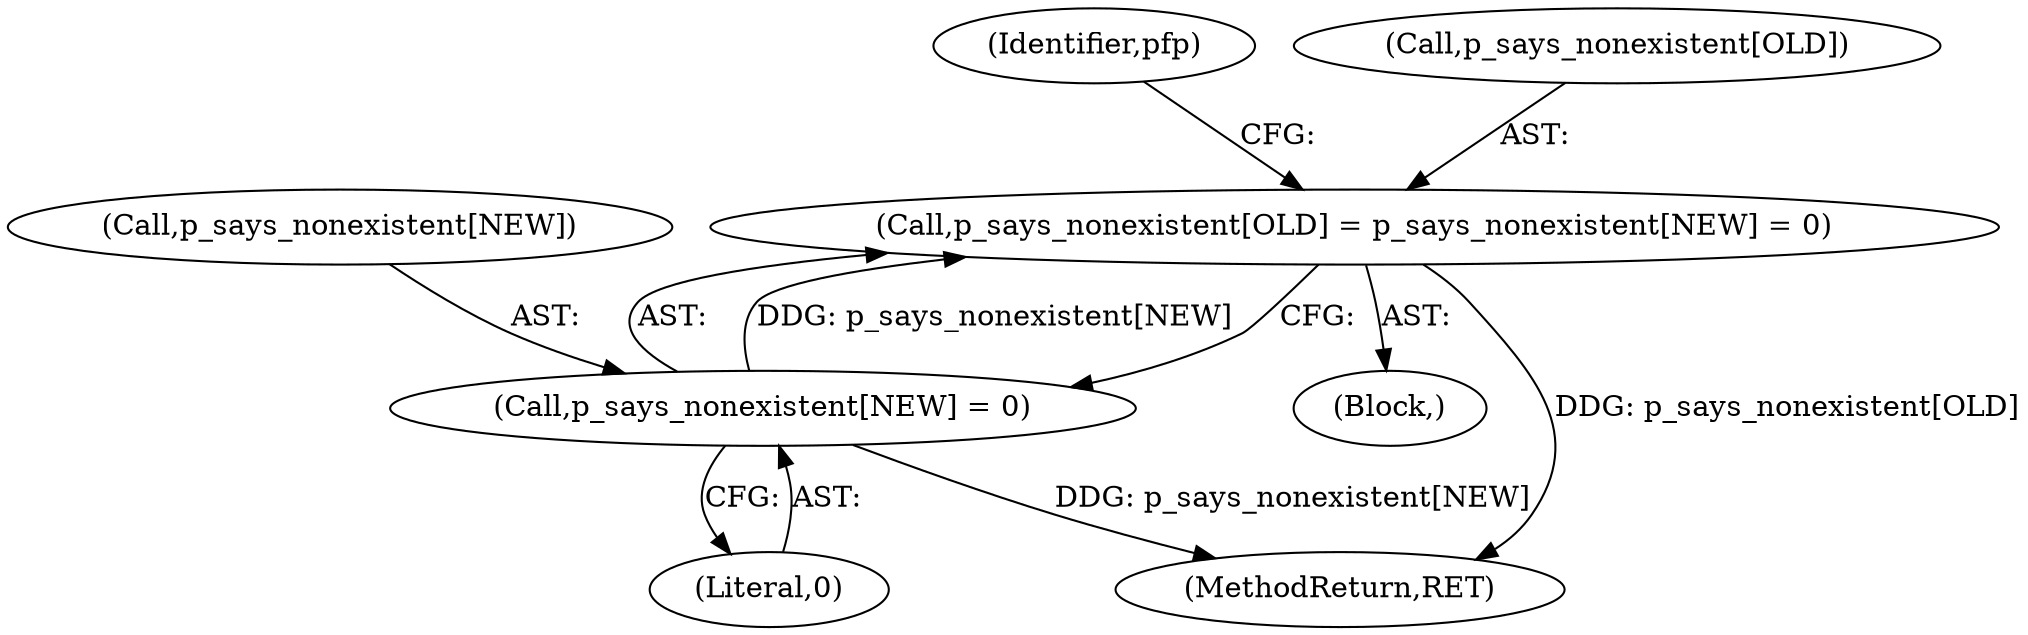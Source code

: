 digraph "0_savannah_f290f48a621867084884bfff87f8093c15195e6a@array" {
"1000327" [label="(Call,p_says_nonexistent[OLD] = p_says_nonexistent[NEW] = 0)"];
"1000331" [label="(Call,p_says_nonexistent[NEW] = 0)"];
"1000331" [label="(Call,p_says_nonexistent[NEW] = 0)"];
"1000332" [label="(Call,p_says_nonexistent[NEW])"];
"1000129" [label="(Block,)"];
"1002173" [label="(MethodReturn,RET)"];
"1000327" [label="(Call,p_says_nonexistent[OLD] = p_says_nonexistent[NEW] = 0)"];
"1000337" [label="(Identifier,pfp)"];
"1000335" [label="(Literal,0)"];
"1000328" [label="(Call,p_says_nonexistent[OLD])"];
"1000327" -> "1000129"  [label="AST: "];
"1000327" -> "1000331"  [label="CFG: "];
"1000328" -> "1000327"  [label="AST: "];
"1000331" -> "1000327"  [label="AST: "];
"1000337" -> "1000327"  [label="CFG: "];
"1000327" -> "1002173"  [label="DDG: p_says_nonexistent[OLD]"];
"1000331" -> "1000327"  [label="DDG: p_says_nonexistent[NEW]"];
"1000331" -> "1000335"  [label="CFG: "];
"1000332" -> "1000331"  [label="AST: "];
"1000335" -> "1000331"  [label="AST: "];
"1000331" -> "1002173"  [label="DDG: p_says_nonexistent[NEW]"];
}
